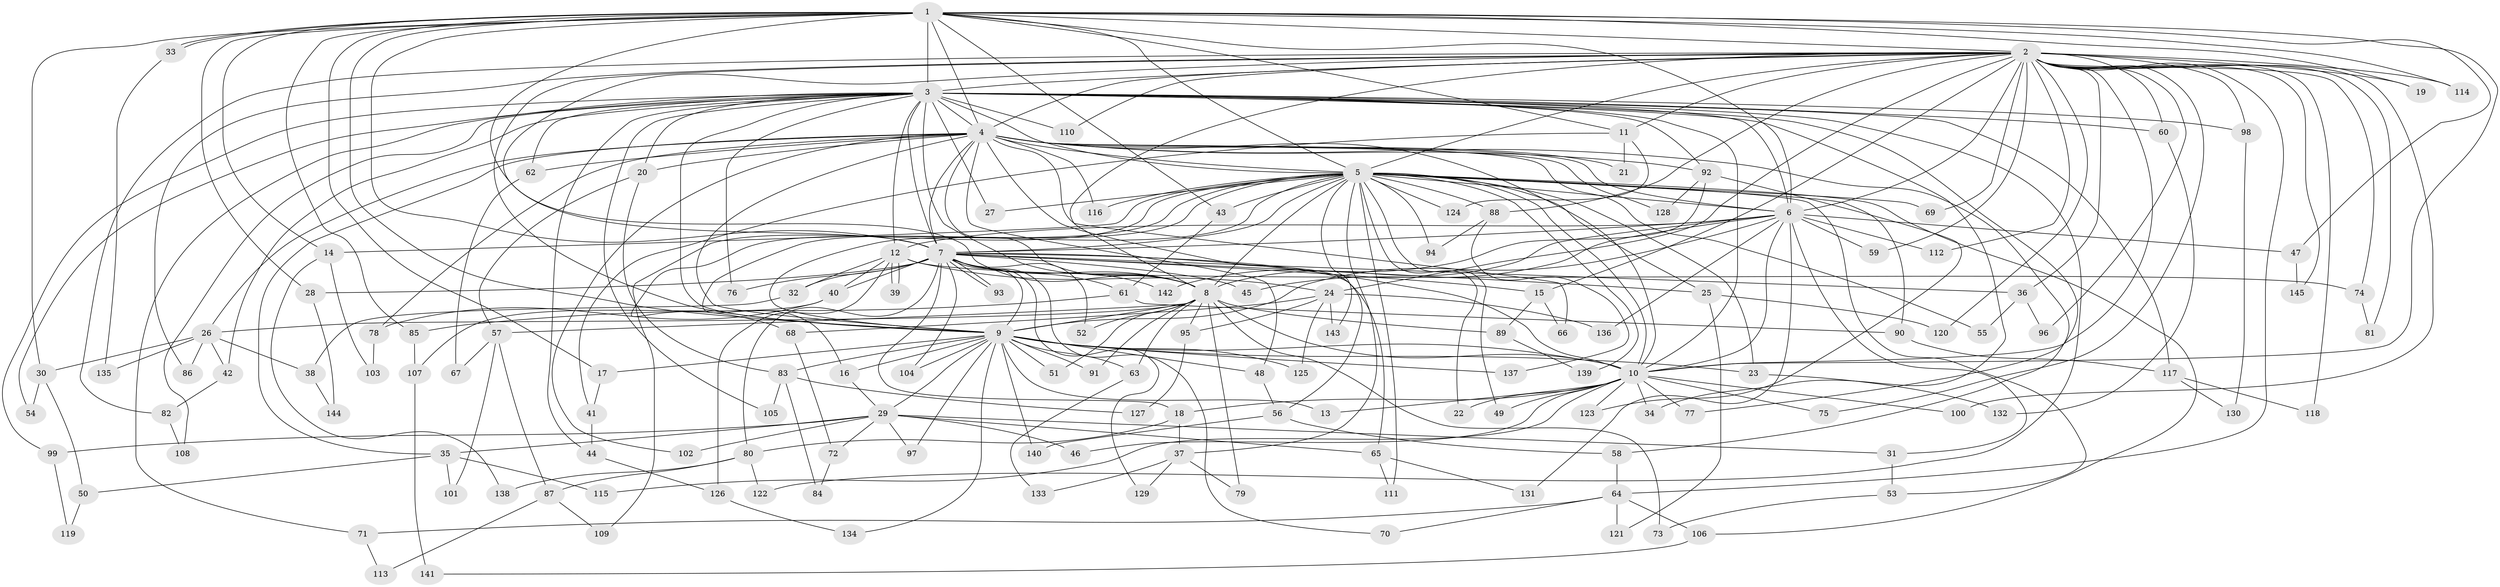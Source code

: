 // coarse degree distribution, {21: 0.023255813953488372, 28: 0.023255813953488372, 24: 0.023255813953488372, 16: 0.023255813953488372, 4: 0.18604651162790697, 10: 0.023255813953488372, 2: 0.4883720930232558, 3: 0.13953488372093023, 9: 0.046511627906976744, 1: 0.023255813953488372}
// Generated by graph-tools (version 1.1) at 2025/17/03/04/25 18:17:30]
// undirected, 145 vertices, 315 edges
graph export_dot {
graph [start="1"]
  node [color=gray90,style=filled];
  1;
  2;
  3;
  4;
  5;
  6;
  7;
  8;
  9;
  10;
  11;
  12;
  13;
  14;
  15;
  16;
  17;
  18;
  19;
  20;
  21;
  22;
  23;
  24;
  25;
  26;
  27;
  28;
  29;
  30;
  31;
  32;
  33;
  34;
  35;
  36;
  37;
  38;
  39;
  40;
  41;
  42;
  43;
  44;
  45;
  46;
  47;
  48;
  49;
  50;
  51;
  52;
  53;
  54;
  55;
  56;
  57;
  58;
  59;
  60;
  61;
  62;
  63;
  64;
  65;
  66;
  67;
  68;
  69;
  70;
  71;
  72;
  73;
  74;
  75;
  76;
  77;
  78;
  79;
  80;
  81;
  82;
  83;
  84;
  85;
  86;
  87;
  88;
  89;
  90;
  91;
  92;
  93;
  94;
  95;
  96;
  97;
  98;
  99;
  100;
  101;
  102;
  103;
  104;
  105;
  106;
  107;
  108;
  109;
  110;
  111;
  112;
  113;
  114;
  115;
  116;
  117;
  118;
  119;
  120;
  121;
  122;
  123;
  124;
  125;
  126;
  127;
  128;
  129;
  130;
  131;
  132;
  133;
  134;
  135;
  136;
  137;
  138;
  139;
  140;
  141;
  142;
  143;
  144;
  145;
  1 -- 2;
  1 -- 3;
  1 -- 4;
  1 -- 5;
  1 -- 6;
  1 -- 7;
  1 -- 8;
  1 -- 9;
  1 -- 10;
  1 -- 11;
  1 -- 14;
  1 -- 17;
  1 -- 19;
  1 -- 28;
  1 -- 30;
  1 -- 33;
  1 -- 33;
  1 -- 43;
  1 -- 47;
  1 -- 85;
  1 -- 114;
  2 -- 3;
  2 -- 4;
  2 -- 5;
  2 -- 6;
  2 -- 7;
  2 -- 8;
  2 -- 9;
  2 -- 10;
  2 -- 11;
  2 -- 15;
  2 -- 19;
  2 -- 24;
  2 -- 36;
  2 -- 59;
  2 -- 60;
  2 -- 64;
  2 -- 69;
  2 -- 74;
  2 -- 75;
  2 -- 81;
  2 -- 82;
  2 -- 86;
  2 -- 88;
  2 -- 96;
  2 -- 98;
  2 -- 100;
  2 -- 110;
  2 -- 112;
  2 -- 114;
  2 -- 118;
  2 -- 120;
  2 -- 145;
  3 -- 4;
  3 -- 5;
  3 -- 6;
  3 -- 7;
  3 -- 8;
  3 -- 9;
  3 -- 10;
  3 -- 12;
  3 -- 20;
  3 -- 27;
  3 -- 34;
  3 -- 42;
  3 -- 44;
  3 -- 54;
  3 -- 60;
  3 -- 62;
  3 -- 71;
  3 -- 76;
  3 -- 77;
  3 -- 92;
  3 -- 98;
  3 -- 99;
  3 -- 105;
  3 -- 108;
  3 -- 110;
  3 -- 117;
  3 -- 122;
  4 -- 5;
  4 -- 6;
  4 -- 7;
  4 -- 8;
  4 -- 9;
  4 -- 10;
  4 -- 20;
  4 -- 21;
  4 -- 26;
  4 -- 35;
  4 -- 48;
  4 -- 55;
  4 -- 56;
  4 -- 58;
  4 -- 62;
  4 -- 66;
  4 -- 78;
  4 -- 92;
  4 -- 102;
  4 -- 116;
  4 -- 128;
  5 -- 6;
  5 -- 7;
  5 -- 8;
  5 -- 9;
  5 -- 10;
  5 -- 14;
  5 -- 16;
  5 -- 22;
  5 -- 23;
  5 -- 25;
  5 -- 27;
  5 -- 37;
  5 -- 43;
  5 -- 49;
  5 -- 53;
  5 -- 68;
  5 -- 69;
  5 -- 88;
  5 -- 90;
  5 -- 94;
  5 -- 106;
  5 -- 109;
  5 -- 111;
  5 -- 116;
  5 -- 124;
  5 -- 139;
  5 -- 143;
  6 -- 7;
  6 -- 8;
  6 -- 9;
  6 -- 10;
  6 -- 12;
  6 -- 31;
  6 -- 45;
  6 -- 47;
  6 -- 59;
  6 -- 112;
  6 -- 131;
  6 -- 136;
  7 -- 8;
  7 -- 9;
  7 -- 10;
  7 -- 15;
  7 -- 18;
  7 -- 25;
  7 -- 28;
  7 -- 32;
  7 -- 36;
  7 -- 40;
  7 -- 45;
  7 -- 52;
  7 -- 61;
  7 -- 65;
  7 -- 70;
  7 -- 76;
  7 -- 80;
  7 -- 93;
  7 -- 93;
  7 -- 104;
  7 -- 129;
  7 -- 142;
  8 -- 9;
  8 -- 10;
  8 -- 26;
  8 -- 51;
  8 -- 52;
  8 -- 57;
  8 -- 63;
  8 -- 73;
  8 -- 79;
  8 -- 89;
  8 -- 91;
  8 -- 95;
  9 -- 10;
  9 -- 13;
  9 -- 16;
  9 -- 17;
  9 -- 23;
  9 -- 29;
  9 -- 48;
  9 -- 51;
  9 -- 63;
  9 -- 83;
  9 -- 91;
  9 -- 97;
  9 -- 104;
  9 -- 125;
  9 -- 134;
  9 -- 137;
  9 -- 140;
  10 -- 13;
  10 -- 18;
  10 -- 22;
  10 -- 34;
  10 -- 46;
  10 -- 49;
  10 -- 75;
  10 -- 77;
  10 -- 100;
  10 -- 115;
  10 -- 123;
  11 -- 21;
  11 -- 41;
  11 -- 124;
  12 -- 24;
  12 -- 32;
  12 -- 39;
  12 -- 39;
  12 -- 40;
  12 -- 74;
  12 -- 126;
  14 -- 103;
  14 -- 138;
  15 -- 66;
  15 -- 89;
  16 -- 29;
  17 -- 41;
  18 -- 37;
  18 -- 80;
  20 -- 57;
  20 -- 83;
  23 -- 132;
  24 -- 68;
  24 -- 95;
  24 -- 125;
  24 -- 136;
  24 -- 143;
  25 -- 120;
  25 -- 121;
  26 -- 30;
  26 -- 38;
  26 -- 42;
  26 -- 86;
  26 -- 135;
  28 -- 144;
  29 -- 31;
  29 -- 35;
  29 -- 46;
  29 -- 65;
  29 -- 72;
  29 -- 97;
  29 -- 99;
  29 -- 102;
  30 -- 50;
  30 -- 54;
  31 -- 53;
  32 -- 38;
  33 -- 135;
  35 -- 50;
  35 -- 101;
  35 -- 115;
  36 -- 55;
  36 -- 96;
  37 -- 79;
  37 -- 129;
  37 -- 133;
  38 -- 144;
  40 -- 78;
  40 -- 107;
  41 -- 44;
  42 -- 82;
  43 -- 61;
  44 -- 126;
  47 -- 145;
  48 -- 56;
  50 -- 119;
  53 -- 73;
  56 -- 58;
  56 -- 140;
  57 -- 67;
  57 -- 87;
  57 -- 101;
  58 -- 64;
  60 -- 132;
  61 -- 85;
  61 -- 90;
  62 -- 67;
  63 -- 133;
  64 -- 70;
  64 -- 71;
  64 -- 106;
  64 -- 121;
  65 -- 111;
  65 -- 131;
  68 -- 72;
  71 -- 113;
  72 -- 84;
  74 -- 81;
  78 -- 103;
  80 -- 87;
  80 -- 122;
  80 -- 138;
  82 -- 108;
  83 -- 84;
  83 -- 105;
  83 -- 127;
  85 -- 107;
  87 -- 109;
  87 -- 113;
  88 -- 94;
  88 -- 137;
  89 -- 139;
  90 -- 117;
  92 -- 123;
  92 -- 128;
  92 -- 142;
  95 -- 127;
  98 -- 130;
  99 -- 119;
  106 -- 141;
  107 -- 141;
  117 -- 118;
  117 -- 130;
  126 -- 134;
}
